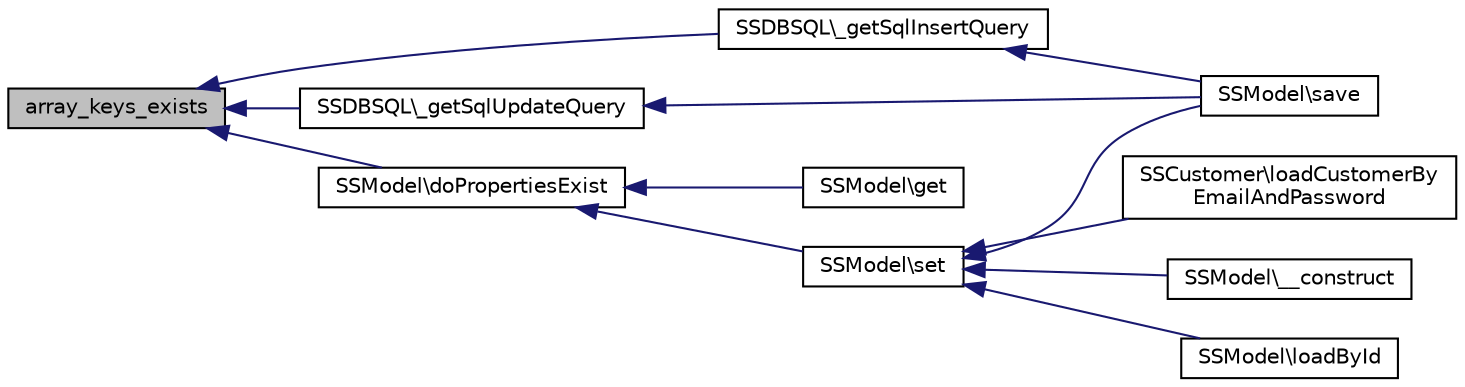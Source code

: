 digraph "array_keys_exists"
{
  edge [fontname="Helvetica",fontsize="10",labelfontname="Helvetica",labelfontsize="10"];
  node [fontname="Helvetica",fontsize="10",shape=record];
  rankdir="LR";
  Node1 [label="array_keys_exists",height=0.2,width=0.4,color="black", fillcolor="grey75", style="filled", fontcolor="black"];
  Node1 -> Node2 [dir="back",color="midnightblue",fontsize="10",style="solid",fontname="Helvetica"];
  Node2 [label="SSDBSQL\\_getSqlInsertQuery",height=0.2,width=0.4,color="black", fillcolor="white", style="filled",URL="$class_s_s_d_b_s_q_l.html#afcef4b6fd7b4c8cf0a91174539d81e78",tooltip="SQL Insert Query generieren. "];
  Node2 -> Node3 [dir="back",color="midnightblue",fontsize="10",style="solid",fontname="Helvetica"];
  Node3 [label="SSModel\\save",height=0.2,width=0.4,color="black", fillcolor="white", style="filled",URL="$class_s_s_model.html#afc8a3c62679cf00ade9f15fb2a6d6132",tooltip="Speichern in DB. "];
  Node1 -> Node4 [dir="back",color="midnightblue",fontsize="10",style="solid",fontname="Helvetica"];
  Node4 [label="SSDBSQL\\_getSqlUpdateQuery",height=0.2,width=0.4,color="black", fillcolor="white", style="filled",URL="$class_s_s_d_b_s_q_l.html#a5eb6da12643175fb26ad6712443c1c46",tooltip="SQL Update Query generieren. "];
  Node4 -> Node3 [dir="back",color="midnightblue",fontsize="10",style="solid",fontname="Helvetica"];
  Node1 -> Node5 [dir="back",color="midnightblue",fontsize="10",style="solid",fontname="Helvetica"];
  Node5 [label="SSModel\\doPropertiesExist",height=0.2,width=0.4,color="black", fillcolor="white", style="filled",URL="$class_s_s_model.html#a069b2c7c8caad29b856ce83c0b77f946",tooltip="Existenzprüfung von Felder. "];
  Node5 -> Node6 [dir="back",color="midnightblue",fontsize="10",style="solid",fontname="Helvetica"];
  Node6 [label="SSModel\\get",height=0.2,width=0.4,color="black", fillcolor="white", style="filled",URL="$class_s_s_model.html#a24a9bf83a1002d46ece83a93d14bd921",tooltip="Wert holen. "];
  Node5 -> Node7 [dir="back",color="midnightblue",fontsize="10",style="solid",fontname="Helvetica"];
  Node7 [label="SSModel\\set",height=0.2,width=0.4,color="black", fillcolor="white", style="filled",URL="$class_s_s_model.html#a99d2c747a3521243d4e180cabc8cb106",tooltip="Wert setzen. "];
  Node7 -> Node8 [dir="back",color="midnightblue",fontsize="10",style="solid",fontname="Helvetica"];
  Node8 [label="SSCustomer\\loadCustomerBy\lEmailAndPassword",height=0.2,width=0.4,color="black", fillcolor="white", style="filled",URL="$class_s_s_customer.html#ae0f3b1ea3b543491631868d3beb9880f",tooltip="Authetifizierung. "];
  Node7 -> Node9 [dir="back",color="midnightblue",fontsize="10",style="solid",fontname="Helvetica"];
  Node9 [label="SSModel\\__construct",height=0.2,width=0.4,color="black", fillcolor="white", style="filled",URL="$class_s_s_model.html#a095c5d389db211932136b53f25f39685",tooltip="Konstruktor. "];
  Node7 -> Node3 [dir="back",color="midnightblue",fontsize="10",style="solid",fontname="Helvetica"];
  Node7 -> Node10 [dir="back",color="midnightblue",fontsize="10",style="solid",fontname="Helvetica"];
  Node10 [label="SSModel\\loadById",height=0.2,width=0.4,color="black", fillcolor="white", style="filled",URL="$class_s_s_model.html#aaa52c32cdc5298be8f8b86d8b8fc16e5",tooltip="Datensatz laden. "];
}
